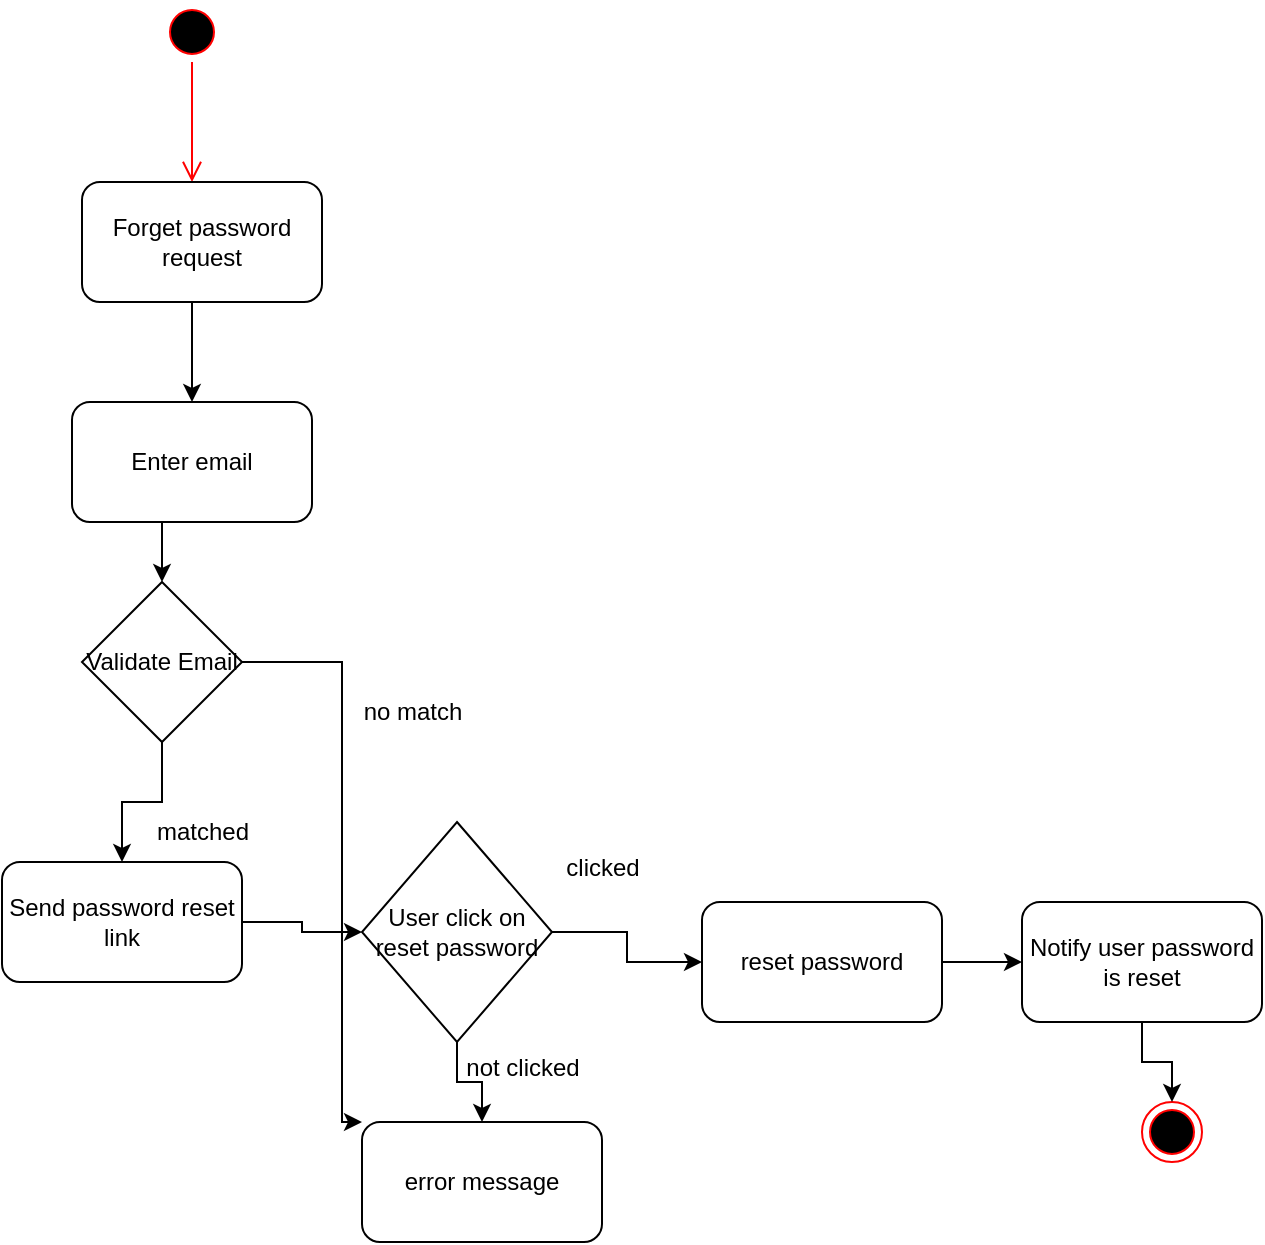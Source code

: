 <mxfile version="24.7.14">
  <diagram name="Page-1" id="CrLthFBTei8RshZk1S5P">
    <mxGraphModel dx="864" dy="466" grid="1" gridSize="10" guides="1" tooltips="1" connect="1" arrows="1" fold="1" page="1" pageScale="1" pageWidth="850" pageHeight="1100" math="0" shadow="0">
      <root>
        <mxCell id="0" />
        <mxCell id="1" parent="0" />
        <mxCell id="BoYmpK9ckrPkbvIWxogE-1" value="" style="ellipse;html=1;shape=startState;fillColor=#000000;strokeColor=#ff0000;" vertex="1" parent="1">
          <mxGeometry x="110" y="60" width="30" height="30" as="geometry" />
        </mxCell>
        <mxCell id="BoYmpK9ckrPkbvIWxogE-2" value="" style="edgeStyle=orthogonalEdgeStyle;html=1;verticalAlign=bottom;endArrow=open;endSize=8;strokeColor=#ff0000;rounded=0;" edge="1" source="BoYmpK9ckrPkbvIWxogE-1" parent="1">
          <mxGeometry relative="1" as="geometry">
            <mxPoint x="125" y="150" as="targetPoint" />
          </mxGeometry>
        </mxCell>
        <mxCell id="BoYmpK9ckrPkbvIWxogE-3" value="Forget password request" style="rounded=1;whiteSpace=wrap;html=1;" vertex="1" parent="1">
          <mxGeometry x="70" y="150" width="120" height="60" as="geometry" />
        </mxCell>
        <mxCell id="BoYmpK9ckrPkbvIWxogE-31" style="edgeStyle=orthogonalEdgeStyle;rounded=0;orthogonalLoop=1;jettySize=auto;html=1;exitX=0.5;exitY=1;exitDx=0;exitDy=0;entryX=0.5;entryY=0;entryDx=0;entryDy=0;" edge="1" parent="1" source="BoYmpK9ckrPkbvIWxogE-5" target="BoYmpK9ckrPkbvIWxogE-16">
          <mxGeometry relative="1" as="geometry" />
        </mxCell>
        <mxCell id="BoYmpK9ckrPkbvIWxogE-5" value="Enter email" style="rounded=1;whiteSpace=wrap;html=1;" vertex="1" parent="1">
          <mxGeometry x="65" y="260" width="120" height="60" as="geometry" />
        </mxCell>
        <mxCell id="BoYmpK9ckrPkbvIWxogE-23" style="edgeStyle=orthogonalEdgeStyle;rounded=0;orthogonalLoop=1;jettySize=auto;html=1;exitX=1;exitY=0.5;exitDx=0;exitDy=0;entryX=0;entryY=0.5;entryDx=0;entryDy=0;" edge="1" parent="1" source="BoYmpK9ckrPkbvIWxogE-7" target="BoYmpK9ckrPkbvIWxogE-21">
          <mxGeometry relative="1" as="geometry" />
        </mxCell>
        <mxCell id="BoYmpK9ckrPkbvIWxogE-7" value="reset password" style="rounded=1;whiteSpace=wrap;html=1;" vertex="1" parent="1">
          <mxGeometry x="380" y="510" width="120" height="60" as="geometry" />
        </mxCell>
        <mxCell id="BoYmpK9ckrPkbvIWxogE-9" value="" style="endArrow=classic;html=1;rounded=0;entryX=0.5;entryY=0;entryDx=0;entryDy=0;exitX=0.5;exitY=1;exitDx=0;exitDy=0;" edge="1" parent="1" target="BoYmpK9ckrPkbvIWxogE-5">
          <mxGeometry width="50" height="50" relative="1" as="geometry">
            <mxPoint x="125" y="210" as="sourcePoint" />
            <mxPoint x="127.5" y="280" as="targetPoint" />
          </mxGeometry>
        </mxCell>
        <mxCell id="BoYmpK9ckrPkbvIWxogE-13" value="" style="ellipse;html=1;shape=endState;fillColor=#000000;strokeColor=#ff0000;" vertex="1" parent="1">
          <mxGeometry x="600" y="610" width="30" height="30" as="geometry" />
        </mxCell>
        <mxCell id="BoYmpK9ckrPkbvIWxogE-30" style="edgeStyle=orthogonalEdgeStyle;rounded=0;orthogonalLoop=1;jettySize=auto;html=1;exitX=0.5;exitY=1;exitDx=0;exitDy=0;" edge="1" parent="1" source="BoYmpK9ckrPkbvIWxogE-16" target="BoYmpK9ckrPkbvIWxogE-17">
          <mxGeometry relative="1" as="geometry" />
        </mxCell>
        <mxCell id="BoYmpK9ckrPkbvIWxogE-33" style="edgeStyle=orthogonalEdgeStyle;rounded=0;orthogonalLoop=1;jettySize=auto;html=1;exitX=1;exitY=0.5;exitDx=0;exitDy=0;entryX=0;entryY=0;entryDx=0;entryDy=0;" edge="1" parent="1" source="BoYmpK9ckrPkbvIWxogE-16" target="BoYmpK9ckrPkbvIWxogE-26">
          <mxGeometry relative="1" as="geometry">
            <Array as="points">
              <mxPoint x="200" y="390" />
              <mxPoint x="200" y="620" />
            </Array>
          </mxGeometry>
        </mxCell>
        <mxCell id="BoYmpK9ckrPkbvIWxogE-16" value="Validate Email" style="rhombus;whiteSpace=wrap;html=1;" vertex="1" parent="1">
          <mxGeometry x="70" y="350" width="80" height="80" as="geometry" />
        </mxCell>
        <mxCell id="BoYmpK9ckrPkbvIWxogE-29" style="edgeStyle=orthogonalEdgeStyle;rounded=0;orthogonalLoop=1;jettySize=auto;html=1;exitX=1;exitY=0.5;exitDx=0;exitDy=0;entryX=0;entryY=0.5;entryDx=0;entryDy=0;" edge="1" parent="1" source="BoYmpK9ckrPkbvIWxogE-17" target="BoYmpK9ckrPkbvIWxogE-18">
          <mxGeometry relative="1" as="geometry" />
        </mxCell>
        <mxCell id="BoYmpK9ckrPkbvIWxogE-17" value="Send password reset link" style="rounded=1;whiteSpace=wrap;html=1;" vertex="1" parent="1">
          <mxGeometry x="30" y="490" width="120" height="60" as="geometry" />
        </mxCell>
        <mxCell id="BoYmpK9ckrPkbvIWxogE-22" style="edgeStyle=orthogonalEdgeStyle;rounded=0;orthogonalLoop=1;jettySize=auto;html=1;exitX=1;exitY=0.5;exitDx=0;exitDy=0;entryX=0;entryY=0.5;entryDx=0;entryDy=0;" edge="1" parent="1" source="BoYmpK9ckrPkbvIWxogE-18" target="BoYmpK9ckrPkbvIWxogE-7">
          <mxGeometry relative="1" as="geometry" />
        </mxCell>
        <mxCell id="BoYmpK9ckrPkbvIWxogE-27" style="edgeStyle=orthogonalEdgeStyle;rounded=0;orthogonalLoop=1;jettySize=auto;html=1;exitX=0.5;exitY=1;exitDx=0;exitDy=0;entryX=0.5;entryY=0;entryDx=0;entryDy=0;" edge="1" parent="1" source="BoYmpK9ckrPkbvIWxogE-18" target="BoYmpK9ckrPkbvIWxogE-26">
          <mxGeometry relative="1" as="geometry" />
        </mxCell>
        <mxCell id="BoYmpK9ckrPkbvIWxogE-18" value="User click on reset password" style="rhombus;whiteSpace=wrap;html=1;" vertex="1" parent="1">
          <mxGeometry x="210" y="470" width="95" height="110" as="geometry" />
        </mxCell>
        <mxCell id="BoYmpK9ckrPkbvIWxogE-24" style="edgeStyle=orthogonalEdgeStyle;rounded=0;orthogonalLoop=1;jettySize=auto;html=1;exitX=0.5;exitY=1;exitDx=0;exitDy=0;entryX=0.5;entryY=0;entryDx=0;entryDy=0;" edge="1" parent="1" source="BoYmpK9ckrPkbvIWxogE-21" target="BoYmpK9ckrPkbvIWxogE-13">
          <mxGeometry relative="1" as="geometry" />
        </mxCell>
        <mxCell id="BoYmpK9ckrPkbvIWxogE-21" value="Notify user password is reset" style="rounded=1;whiteSpace=wrap;html=1;" vertex="1" parent="1">
          <mxGeometry x="540" y="510" width="120" height="60" as="geometry" />
        </mxCell>
        <mxCell id="BoYmpK9ckrPkbvIWxogE-25" value="clicked" style="text;html=1;align=center;verticalAlign=middle;resizable=0;points=[];autosize=1;strokeColor=none;fillColor=none;" vertex="1" parent="1">
          <mxGeometry x="300" y="478" width="60" height="30" as="geometry" />
        </mxCell>
        <mxCell id="BoYmpK9ckrPkbvIWxogE-26" value="error message" style="rounded=1;whiteSpace=wrap;html=1;" vertex="1" parent="1">
          <mxGeometry x="210" y="620" width="120" height="60" as="geometry" />
        </mxCell>
        <mxCell id="BoYmpK9ckrPkbvIWxogE-28" value="not clicked" style="text;html=1;align=center;verticalAlign=middle;resizable=0;points=[];autosize=1;strokeColor=none;fillColor=none;" vertex="1" parent="1">
          <mxGeometry x="250" y="578" width="80" height="30" as="geometry" />
        </mxCell>
        <mxCell id="BoYmpK9ckrPkbvIWxogE-32" value="matched" style="text;html=1;align=center;verticalAlign=middle;resizable=0;points=[];autosize=1;strokeColor=none;fillColor=none;" vertex="1" parent="1">
          <mxGeometry x="95" y="460" width="70" height="30" as="geometry" />
        </mxCell>
        <mxCell id="BoYmpK9ckrPkbvIWxogE-34" value="no match" style="text;html=1;align=center;verticalAlign=middle;resizable=0;points=[];autosize=1;strokeColor=none;fillColor=none;" vertex="1" parent="1">
          <mxGeometry x="200" y="400" width="70" height="30" as="geometry" />
        </mxCell>
      </root>
    </mxGraphModel>
  </diagram>
</mxfile>
